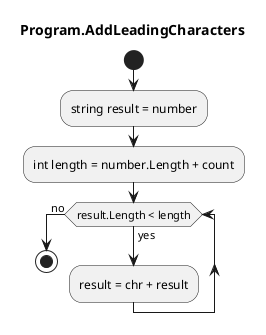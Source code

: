 @startuml Program.AddLeadingCharacters
title Program.AddLeadingCharacters
start
:string result = number;
:int length = number.Length + count;
while (result.Length < length) is (yes)
    :result = chr + result;
endwhile (no)
stop
@enduml
